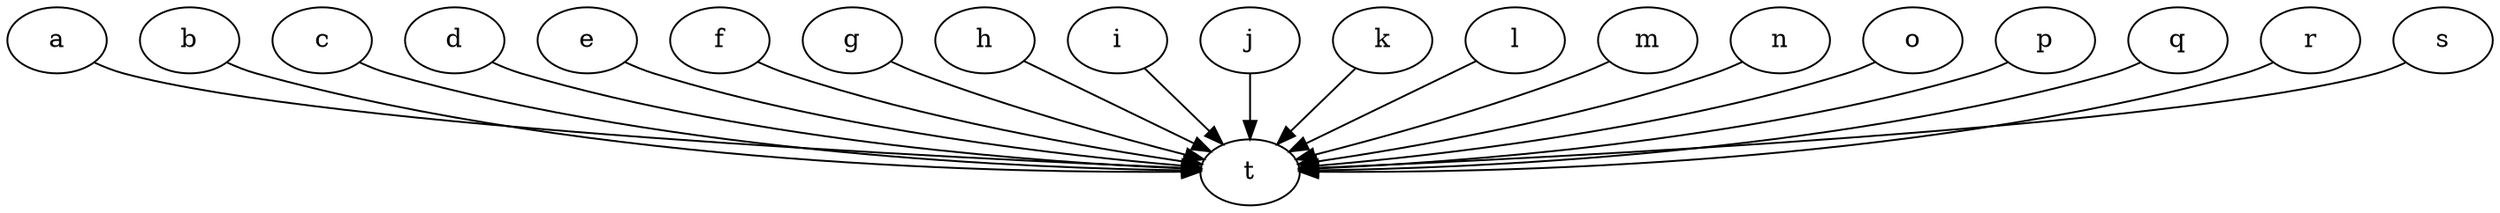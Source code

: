 digraph "graph" {
    a         [Weight=2];
    b         [Weight=3];
    c         [Weight=10];
    d         [Weight=4];
    e         [Weight=5];
    f         [Weight=2];
    g         [Weight=12];
    h         [Weight=25];
    i         [Weight=33];
    j         [Weight=2];
    k         [Weight=5];
    l         [Weight=1];
    m         [Weight=1];
    n         [Weight=23];
    o         [Weight=3];
    p         [Weight=4];
    q         [Weight=3];
    r         [Weight=8];
    s         [Weight=3];
    t         [Weight=3];
    a -> t    [Weight=4];
    b -> t    [Weight=3];
    c -> t    [Weight=45];
    d -> t    [Weight=6];
    e -> t    [Weight=9];
    f -> t    [Weight=13];
    g -> t    [Weight=7];
    h -> t    [Weight=8];
    i -> t    [Weight=3];
    j -> t    [Weight=4];
    k -> t    [Weight=5];
    l -> t    [Weight=23];
    m -> t    [Weight=5];
    n -> t    [Weight=3];
    o -> t    [Weight=2];
    p -> t    [Weight=13];
    q -> t    [Weight=7];
    r -> t    [Weight=9];
    s -> t    [Weight=3];
}
